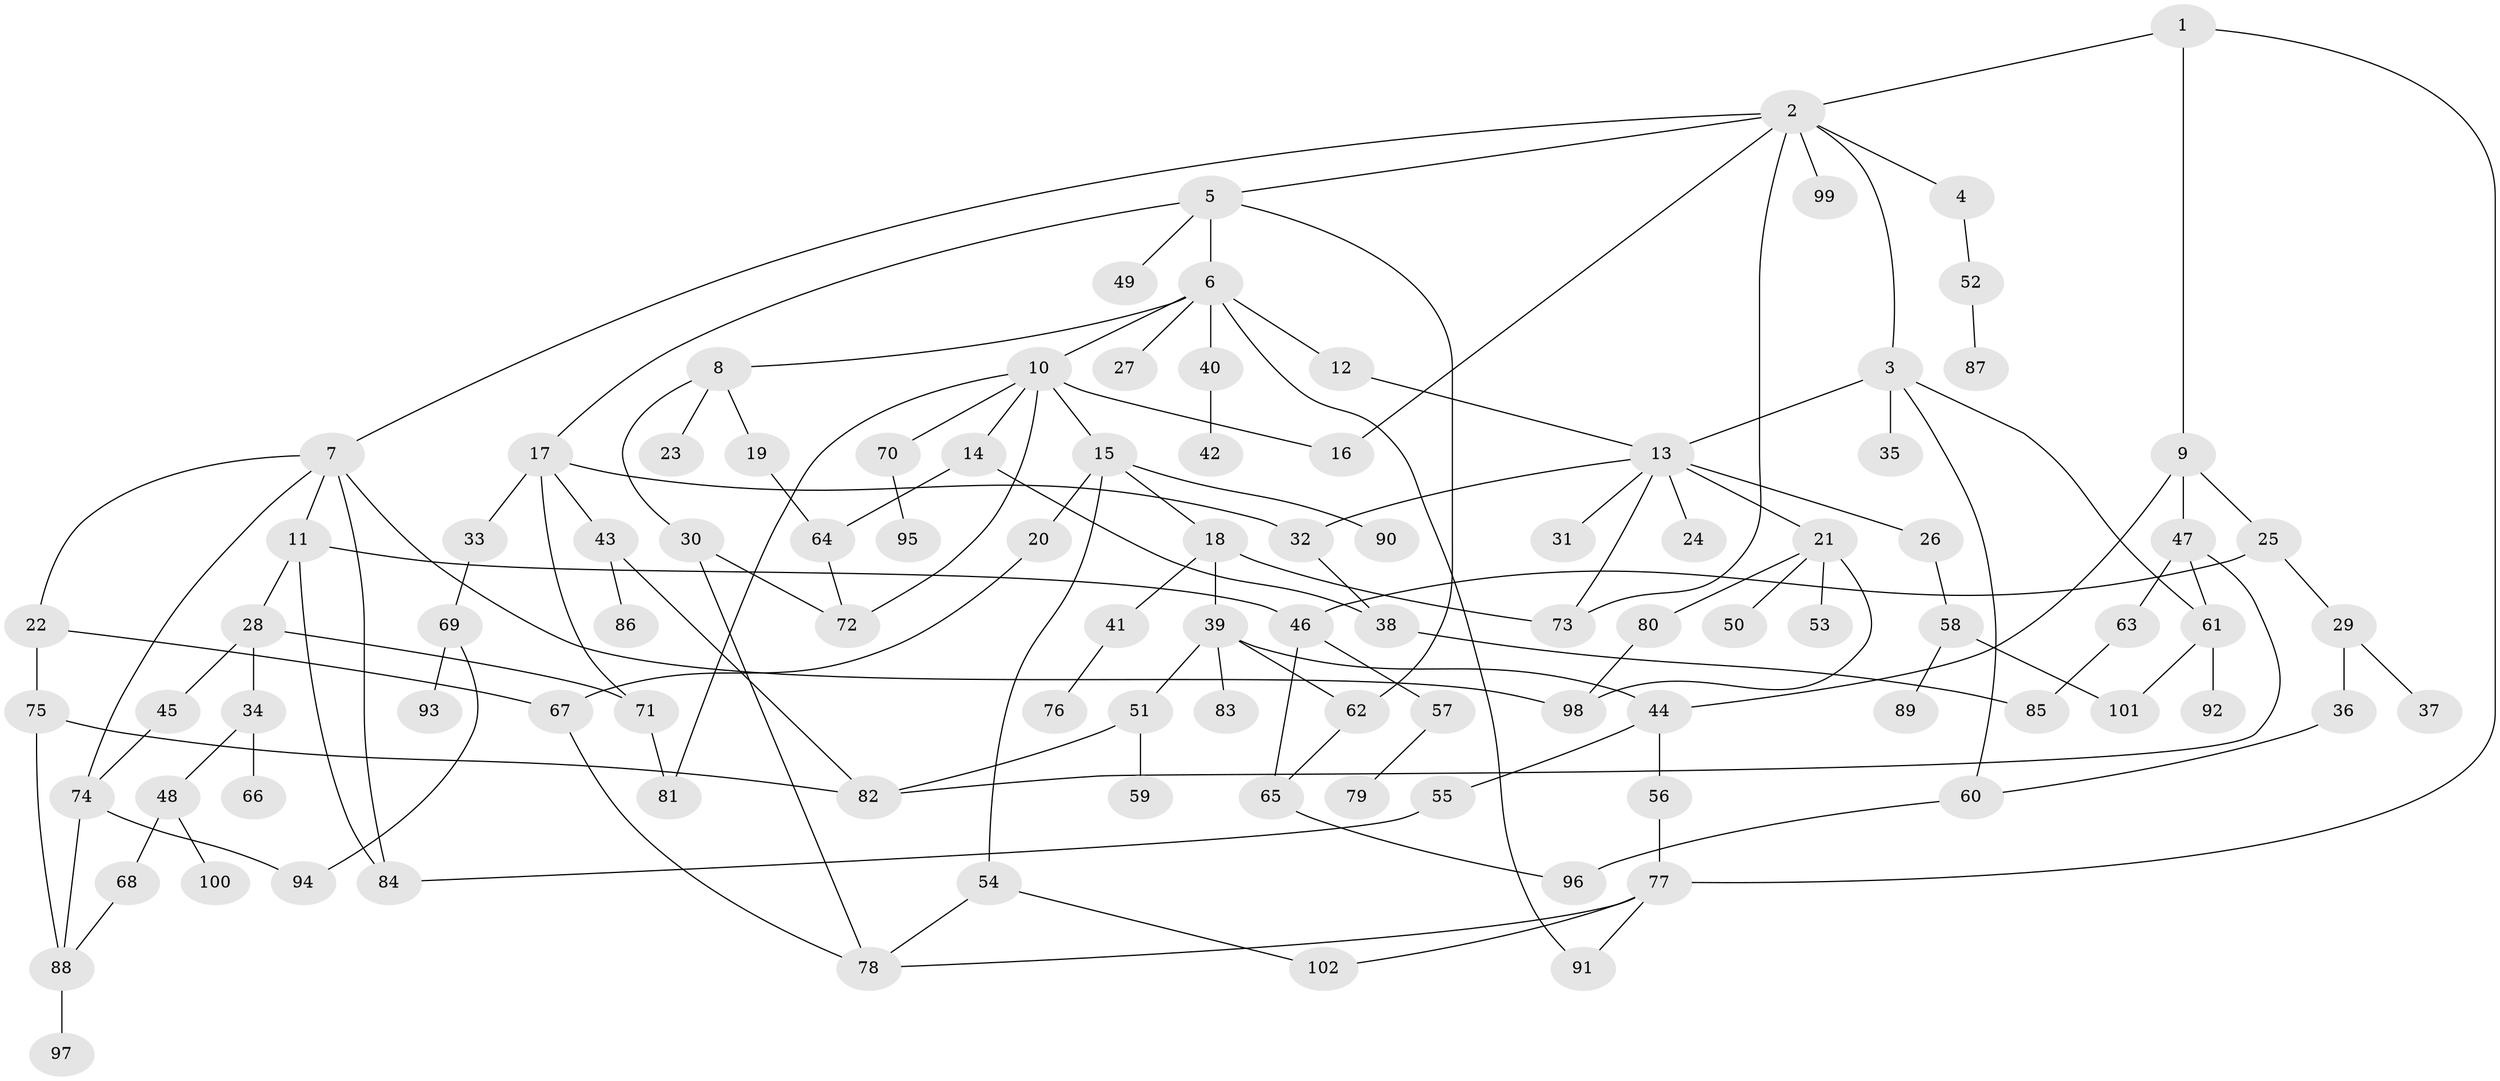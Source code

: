 // coarse degree distribution, {2: 0.2549019607843137, 9: 0.0392156862745098, 12: 0.0196078431372549, 4: 0.13725490196078433, 5: 0.09803921568627451, 1: 0.37254901960784315, 7: 0.0392156862745098, 3: 0.0392156862745098}
// Generated by graph-tools (version 1.1) at 2025/45/03/04/25 21:45:58]
// undirected, 102 vertices, 139 edges
graph export_dot {
graph [start="1"]
  node [color=gray90,style=filled];
  1;
  2;
  3;
  4;
  5;
  6;
  7;
  8;
  9;
  10;
  11;
  12;
  13;
  14;
  15;
  16;
  17;
  18;
  19;
  20;
  21;
  22;
  23;
  24;
  25;
  26;
  27;
  28;
  29;
  30;
  31;
  32;
  33;
  34;
  35;
  36;
  37;
  38;
  39;
  40;
  41;
  42;
  43;
  44;
  45;
  46;
  47;
  48;
  49;
  50;
  51;
  52;
  53;
  54;
  55;
  56;
  57;
  58;
  59;
  60;
  61;
  62;
  63;
  64;
  65;
  66;
  67;
  68;
  69;
  70;
  71;
  72;
  73;
  74;
  75;
  76;
  77;
  78;
  79;
  80;
  81;
  82;
  83;
  84;
  85;
  86;
  87;
  88;
  89;
  90;
  91;
  92;
  93;
  94;
  95;
  96;
  97;
  98;
  99;
  100;
  101;
  102;
  1 -- 2;
  1 -- 9;
  1 -- 77;
  2 -- 3;
  2 -- 4;
  2 -- 5;
  2 -- 7;
  2 -- 16;
  2 -- 99;
  2 -- 73;
  3 -- 13;
  3 -- 35;
  3 -- 60;
  3 -- 61;
  4 -- 52;
  5 -- 6;
  5 -- 17;
  5 -- 49;
  5 -- 62;
  6 -- 8;
  6 -- 10;
  6 -- 12;
  6 -- 27;
  6 -- 40;
  6 -- 91;
  7 -- 11;
  7 -- 22;
  7 -- 74;
  7 -- 84;
  7 -- 98;
  8 -- 19;
  8 -- 23;
  8 -- 30;
  9 -- 25;
  9 -- 44;
  9 -- 47;
  10 -- 14;
  10 -- 15;
  10 -- 70;
  10 -- 72;
  10 -- 16;
  10 -- 81;
  11 -- 28;
  11 -- 84;
  11 -- 46;
  12 -- 13;
  13 -- 21;
  13 -- 24;
  13 -- 26;
  13 -- 31;
  13 -- 32;
  13 -- 73;
  14 -- 38;
  14 -- 64;
  15 -- 18;
  15 -- 20;
  15 -- 54;
  15 -- 90;
  17 -- 33;
  17 -- 43;
  17 -- 32;
  17 -- 71;
  18 -- 39;
  18 -- 41;
  18 -- 73;
  19 -- 64;
  20 -- 67;
  21 -- 50;
  21 -- 53;
  21 -- 80;
  21 -- 98;
  22 -- 75;
  22 -- 67;
  25 -- 29;
  25 -- 46;
  26 -- 58;
  28 -- 34;
  28 -- 45;
  28 -- 71;
  29 -- 36;
  29 -- 37;
  30 -- 78;
  30 -- 72;
  32 -- 38;
  33 -- 69;
  34 -- 48;
  34 -- 66;
  36 -- 60;
  38 -- 85;
  39 -- 51;
  39 -- 83;
  39 -- 62;
  39 -- 44;
  40 -- 42;
  41 -- 76;
  43 -- 86;
  43 -- 82;
  44 -- 55;
  44 -- 56;
  45 -- 74;
  46 -- 57;
  46 -- 65;
  47 -- 63;
  47 -- 82;
  47 -- 61;
  48 -- 68;
  48 -- 100;
  51 -- 59;
  51 -- 82;
  52 -- 87;
  54 -- 78;
  54 -- 102;
  55 -- 84;
  56 -- 77;
  57 -- 79;
  58 -- 89;
  58 -- 101;
  60 -- 96;
  61 -- 92;
  61 -- 101;
  62 -- 65;
  63 -- 85;
  64 -- 72;
  65 -- 96;
  67 -- 78;
  68 -- 88;
  69 -- 93;
  69 -- 94;
  70 -- 95;
  71 -- 81;
  74 -- 88;
  74 -- 94;
  75 -- 88;
  75 -- 82;
  77 -- 91;
  77 -- 102;
  77 -- 78;
  80 -- 98;
  88 -- 97;
}
